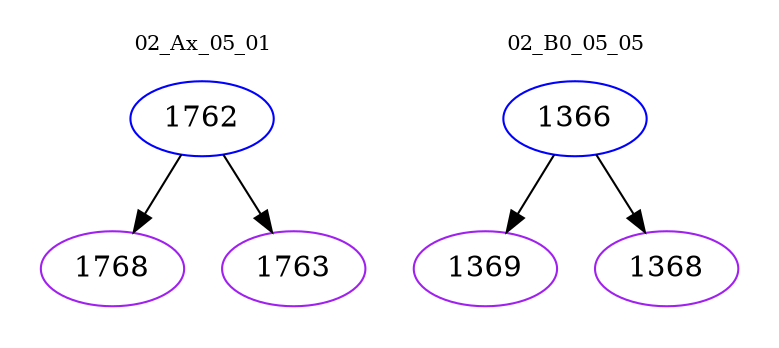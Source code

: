 digraph{
subgraph cluster_0 {
color = white
label = "02_Ax_05_01";
fontsize=10;
T0_1762 [label="1762", color="blue"]
T0_1762 -> T0_1768 [color="black"]
T0_1768 [label="1768", color="purple"]
T0_1762 -> T0_1763 [color="black"]
T0_1763 [label="1763", color="purple"]
}
subgraph cluster_1 {
color = white
label = "02_B0_05_05";
fontsize=10;
T1_1366 [label="1366", color="blue"]
T1_1366 -> T1_1369 [color="black"]
T1_1369 [label="1369", color="purple"]
T1_1366 -> T1_1368 [color="black"]
T1_1368 [label="1368", color="purple"]
}
}
